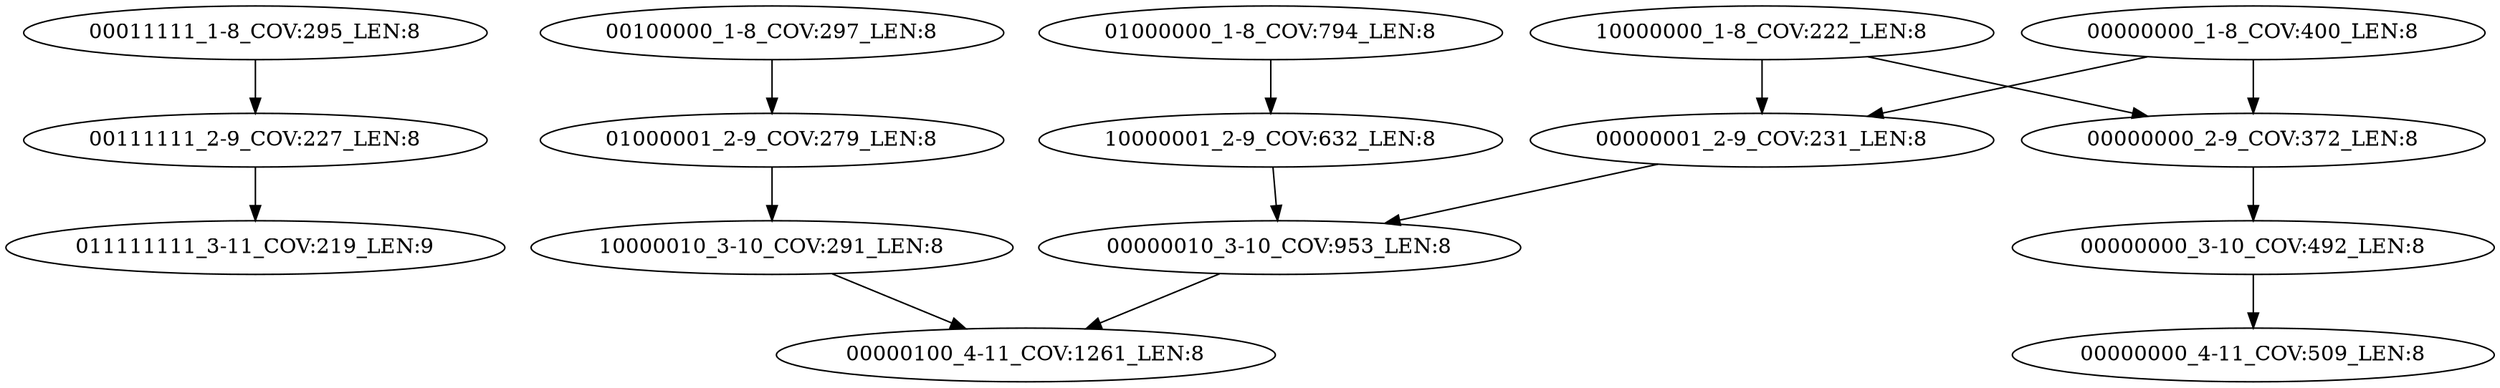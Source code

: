 digraph G {
    "00111111_2-9_COV:227_LEN:8" -> "011111111_3-11_COV:219_LEN:9";
    "00100000_1-8_COV:297_LEN:8" -> "01000001_2-9_COV:279_LEN:8";
    "10000000_1-8_COV:222_LEN:8" -> "00000000_2-9_COV:372_LEN:8";
    "10000000_1-8_COV:222_LEN:8" -> "00000001_2-9_COV:231_LEN:8";
    "00000000_2-9_COV:372_LEN:8" -> "00000000_3-10_COV:492_LEN:8";
    "01000000_1-8_COV:794_LEN:8" -> "10000001_2-9_COV:632_LEN:8";
    "01000001_2-9_COV:279_LEN:8" -> "10000010_3-10_COV:291_LEN:8";
    "00000010_3-10_COV:953_LEN:8" -> "00000100_4-11_COV:1261_LEN:8";
    "10000010_3-10_COV:291_LEN:8" -> "00000100_4-11_COV:1261_LEN:8";
    "10000001_2-9_COV:632_LEN:8" -> "00000010_3-10_COV:953_LEN:8";
    "00011111_1-8_COV:295_LEN:8" -> "00111111_2-9_COV:227_LEN:8";
    "00000000_1-8_COV:400_LEN:8" -> "00000000_2-9_COV:372_LEN:8";
    "00000000_1-8_COV:400_LEN:8" -> "00000001_2-9_COV:231_LEN:8";
    "00000001_2-9_COV:231_LEN:8" -> "00000010_3-10_COV:953_LEN:8";
    "00000000_3-10_COV:492_LEN:8" -> "00000000_4-11_COV:509_LEN:8";
}
